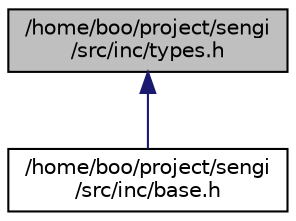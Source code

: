 digraph "/home/boo/project/sengi/src/inc/types.h"
{
  edge [fontname="Helvetica",fontsize="10",labelfontname="Helvetica",labelfontsize="10"];
  node [fontname="Helvetica",fontsize="10",shape=record];
  Node1 [label="/home/boo/project/sengi\l/src/inc/types.h",height=0.2,width=0.4,color="black", fillcolor="grey75", style="filled", fontcolor="black"];
  Node1 -> Node2 [dir="back",color="midnightblue",fontsize="10",style="solid",fontname="Helvetica"];
  Node2 [label="/home/boo/project/sengi\l/src/inc/base.h",height=0.2,width=0.4,color="black", fillcolor="white", style="filled",URL="$base_8h.html",tooltip="sengi library basic functions "];
}
